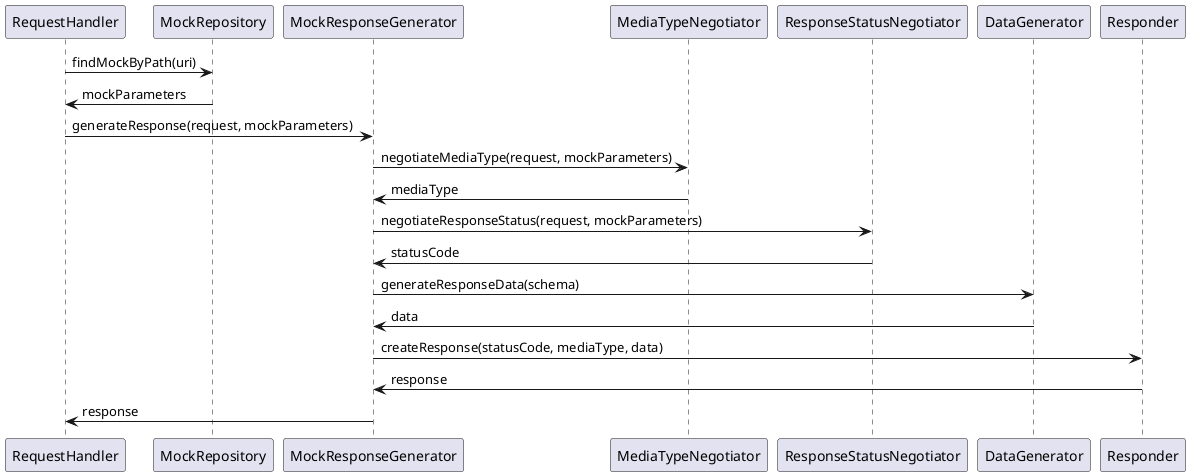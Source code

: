 @startuml

RequestHandler -> MockRepository : findMockByPath(uri)
RequestHandler <- MockRepository : mockParameters
RequestHandler -> MockResponseGenerator : generateResponse(request, mockParameters)
MockResponseGenerator -> MediaTypeNegotiator : negotiateMediaType(request, mockParameters)
MockResponseGenerator <- MediaTypeNegotiator : mediaType
MockResponseGenerator -> ResponseStatusNegotiator : negotiateResponseStatus(request, mockParameters)
MockResponseGenerator <- ResponseStatusNegotiator : statusCode
MockResponseGenerator -> DataGenerator : generateResponseData(schema)
MockResponseGenerator <- DataGenerator : data
MockResponseGenerator -> Responder : createResponse(statusCode, mediaType, data)
MockResponseGenerator <- Responder : response
RequestHandler <- MockResponseGenerator : response

@enduml
